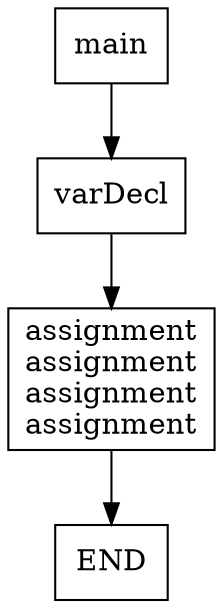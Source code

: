 digraph test019 {
node [shape=box]
414[label="main"]
414 -> 415
415[label="varDecl"]
415 -> 417
417[label="assignment
assignment
assignment
assignment"]
417 -> 421
421[label="END"]
}
